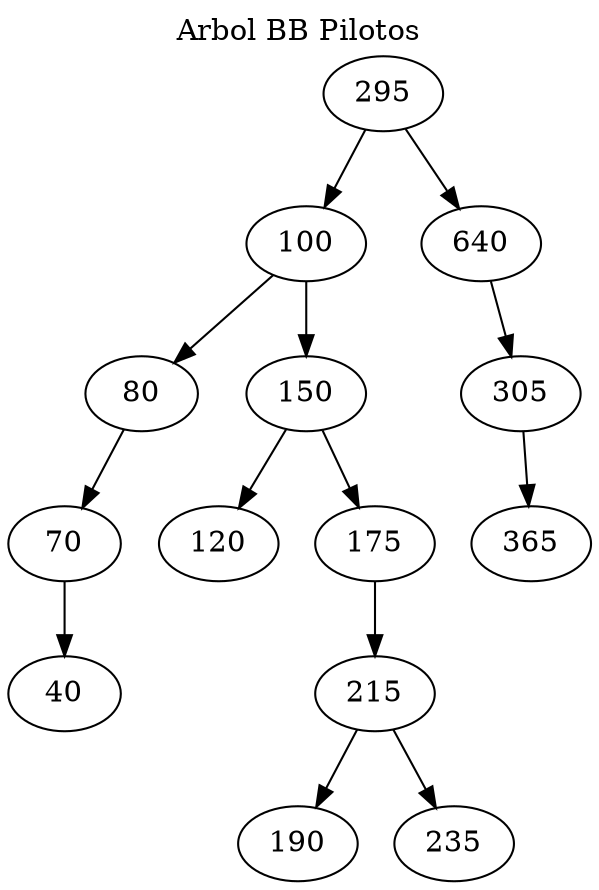 digraph G { 
labelloc="t";
label="Arbol BB Pilotos";
295->100;100->80;80->70;70->40;100->150;150->120;150->175;175->215;215->190;215->235;295->640;640->305;305->365; }
